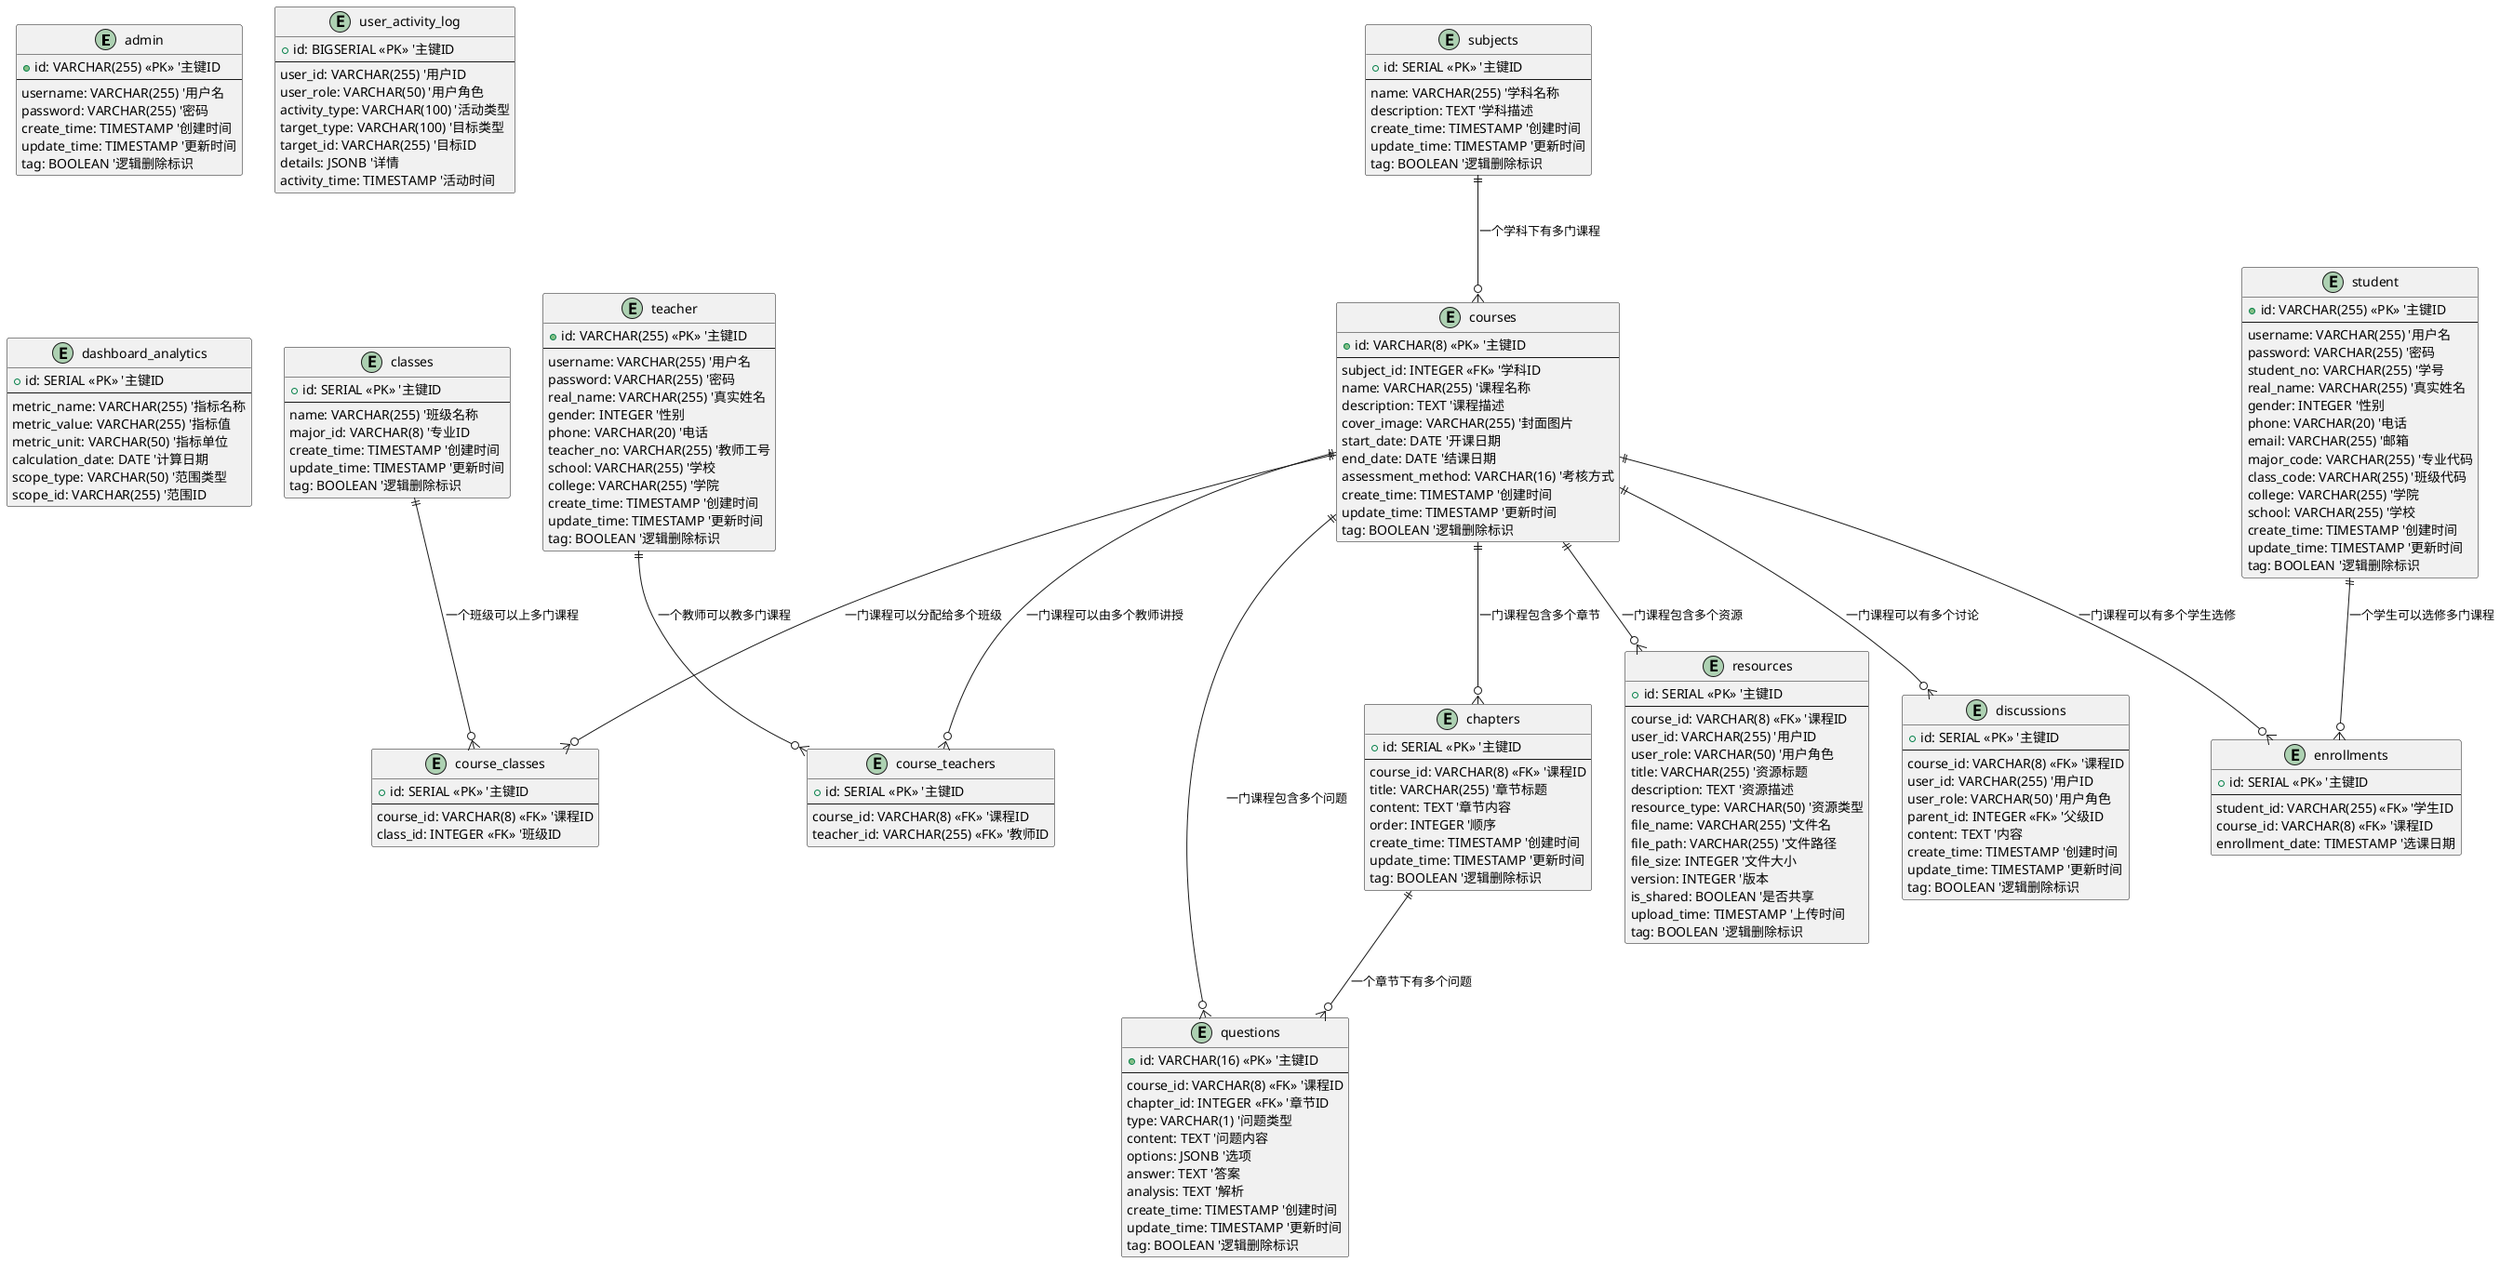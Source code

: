 ```plantuml
@startuml

entity "admin" as admin {
  '-- 管理员表 (admin) --
  + id: VARCHAR(255) <<PK>> '主键ID
  --
  username: VARCHAR(255) '用户名
  password: VARCHAR(255) '密码
  create_time: TIMESTAMP '创建时间
  update_time: TIMESTAMP '更新时间
  tag: BOOLEAN '逻辑删除标识
}

entity "teacher" as teacher {
  '-- 教师表 (teacher) --
  + id: VARCHAR(255) <<PK>> '主键ID
  --
  username: VARCHAR(255) '用户名
  password: VARCHAR(255) '密码
  real_name: VARCHAR(255) '真实姓名
  gender: INTEGER '性别
  phone: VARCHAR(20) '电话
  teacher_no: VARCHAR(255) '教师工号
  school: VARCHAR(255) '学校
  college: VARCHAR(255) '学院
  create_time: TIMESTAMP '创建时间
  update_time: TIMESTAMP '更新时间
  tag: BOOLEAN '逻辑删除标识
}

entity "student" as student {
  '-- 学生表 (student) --
  + id: VARCHAR(255) <<PK>> '主键ID
  --
  username: VARCHAR(255) '用户名
  password: VARCHAR(255) '密码
  student_no: VARCHAR(255) '学号
  real_name: VARCHAR(255) '真实姓名
  gender: INTEGER '性别
  phone: VARCHAR(20) '电话
  email: VARCHAR(255) '邮箱
  major_code: VARCHAR(255) '专业代码
  class_code: VARCHAR(255) '班级代码
  college: VARCHAR(255) '学院
  school: VARCHAR(255) '学校
  create_time: TIMESTAMP '创建时间
  update_time: TIMESTAMP '更新时间
  tag: BOOLEAN '逻辑删除标识
}

entity "courses" as courses {
  '-- 课程表 (courses) --
  + id: VARCHAR(8) <<PK>> '主键ID
  --
  subject_id: INTEGER <<FK>> '学科ID
  name: VARCHAR(255) '课程名称
  description: TEXT '课程描述
  cover_image: VARCHAR(255) '封面图片
  start_date: DATE '开课日期
  end_date: DATE '结课日期
  assessment_method: VARCHAR(16) '考核方式
  create_time: TIMESTAMP '创建时间
  update_time: TIMESTAMP '更新时间
  tag: BOOLEAN '逻辑删除标识
}

entity "subjects" as subjects {
  '-- 学科表 (subjects) --
  + id: SERIAL <<PK>> '主键ID
  --
  name: VARCHAR(255) '学科名称
  description: TEXT '学科描述
  create_time: TIMESTAMP '创建时间
  update_time: TIMESTAMP '更新时间
  tag: BOOLEAN '逻辑删除标识
}

entity "course_teachers" as course_teachers {
  '-- 课程教师关联表 (course_teachers) --
  + id: SERIAL <<PK>> '主键ID
  --
  course_id: VARCHAR(8) <<FK>> '课程ID
  teacher_id: VARCHAR(255) <<FK>> '教师ID
}

entity "classes" as classes {
  '-- 班级表 (classes) --
  + id: SERIAL <<PK>> '主键ID
  --
  name: VARCHAR(255) '班级名称
  major_id: VARCHAR(8) '专业ID
  create_time: TIMESTAMP '创建时间
  update_time: TIMESTAMP '更新时间
  tag: BOOLEAN '逻辑删除标识
}

entity "course_classes" as course_classes {
  '-- 课程班级关联表 (course_classes) --
  + id: SERIAL <<PK>> '主键ID
  --
  course_id: VARCHAR(8) <<FK>> '课程ID
  class_id: INTEGER <<FK>> '班级ID
}

entity "enrollments" as enrollments {
  '-- 学生选课表 (enrollments) --
  + id: SERIAL <<PK>> '主键ID
  --
  student_id: VARCHAR(255) <<FK>> '学生ID
  course_id: VARCHAR(8) <<FK>> '课程ID
  enrollment_date: TIMESTAMP '选课日期
}

entity "chapters" as chapters {
  '-- 课程章节表 (chapters) --
  + id: SERIAL <<PK>> '主键ID
  --
  course_id: VARCHAR(8) <<FK>> '课程ID
  title: VARCHAR(255) '章节标题
  content: TEXT '章节内容
  order: INTEGER '顺序
  create_time: TIMESTAMP '创建时间
  update_time: TIMESTAMP '更新时间
  tag: BOOLEAN '逻辑删除标识
}

entity "resources" as resources {
  '-- 教学资源表 (resources) --
  + id: SERIAL <<PK>> '主键ID
  --
  course_id: VARCHAR(8) <<FK>> '课程ID
  user_id: VARCHAR(255) '用户ID
  user_role: VARCHAR(50) '用户角色
  title: VARCHAR(255) '资源标题
  description: TEXT '资源描述
  resource_type: VARCHAR(50) '资源类型
  file_name: VARCHAR(255) '文件名
  file_path: VARCHAR(255) '文件路径
  file_size: INTEGER '文件大小
  version: INTEGER '版本
  is_shared: BOOLEAN '是否共享
  upload_time: TIMESTAMP '上传时间
  tag: BOOLEAN '逻辑删除标识
}

entity "questions" as questions {
  '-- 问题表 (questions) --
  + id: VARCHAR(16) <<PK>> '主键ID
  --
  course_id: VARCHAR(8) <<FK>> '课程ID
  chapter_id: INTEGER <<FK>> '章节ID
  type: VARCHAR(1) '问题类型
  content: TEXT '问题内容
  options: JSONB '选项
  answer: TEXT '答案
  analysis: TEXT '解析
  create_time: TIMESTAMP '创建时间
  update_time: TIMESTAMP '更新时间
  tag: BOOLEAN '逻辑删除标识
}

entity "discussions" as discussions {
  '-- 讨论表 (discussions) --
  + id: SERIAL <<PK>> '主键ID
  --
  course_id: VARCHAR(8) <<FK>> '课程ID
  user_id: VARCHAR(255) '用户ID
  user_role: VARCHAR(50) '用户角色
  parent_id: INTEGER <<FK>> '父级ID
  content: TEXT '内容
  create_time: TIMESTAMP '创建时间
  update_time: TIMESTAMP '更新时间
  tag: BOOLEAN '逻辑删除标识
}

entity "user_activity_log" as user_activity_log {
  '-- 用户活动日志表 (user_activity_log) --
  + id: BIGSERIAL <<PK>> '主键ID
  --
  user_id: VARCHAR(255) '用户ID
  user_role: VARCHAR(50) '用户角色
  activity_type: VARCHAR(100) '活动类型
  target_type: VARCHAR(100) '目标类型
  target_id: VARCHAR(255) '目标ID
  details: JSONB '详情
  activity_time: TIMESTAMP '活动时间
}

entity "dashboard_analytics" as dashboard_analytics {
  '-- 仪表盘分析表 (dashboard_analytics) --
  + id: SERIAL <<PK>> '主键ID
  --
  metric_name: VARCHAR(255) '指标名称
  metric_value: VARCHAR(255) '指标值
  metric_unit: VARCHAR(50) '指标单位
  calculation_date: DATE '计算日期
  scope_type: VARCHAR(50) '范围类型
  scope_id: VARCHAR(255) '范围ID
}

' -- 关系 --
teacher ||--o{ course_teachers : "一个教师可以教多门课程"
student ||--o{ enrollments : "一个学生可以选修多门课程"

courses ||--o{ enrollments : "一门课程可以有多个学生选修"
courses ||--o{ course_teachers : "一门课程可以由多个教师讲授"
courses ||--o{ course_classes : "一门课程可以分配给多个班级"
courses ||--o{ chapters : "一门课程包含多个章节"
courses ||--o{ resources : "一门课程包含多个资源"
courses ||--o{ questions : "一门课程包含多个问题"
courses ||--o{ discussions : "一门课程可以有多个讨论"

subjects ||--o{ courses : "一个学科下有多门课程"

classes ||--o{ course_classes : "一个班级可以上多门课程"

chapters ||--o{ questions : "一个章节下有多个问题"

' Polymorphic relationships (not drawn):
' resources.user_id -> admin.id or teacher.id (based on user_role)
' discussions.user_id -> student.id or teacher.id (based on user_role)
' user_activity_log.user_id -> admin.id or teacher.id or student.id (based on user_role)

@enduml
```
